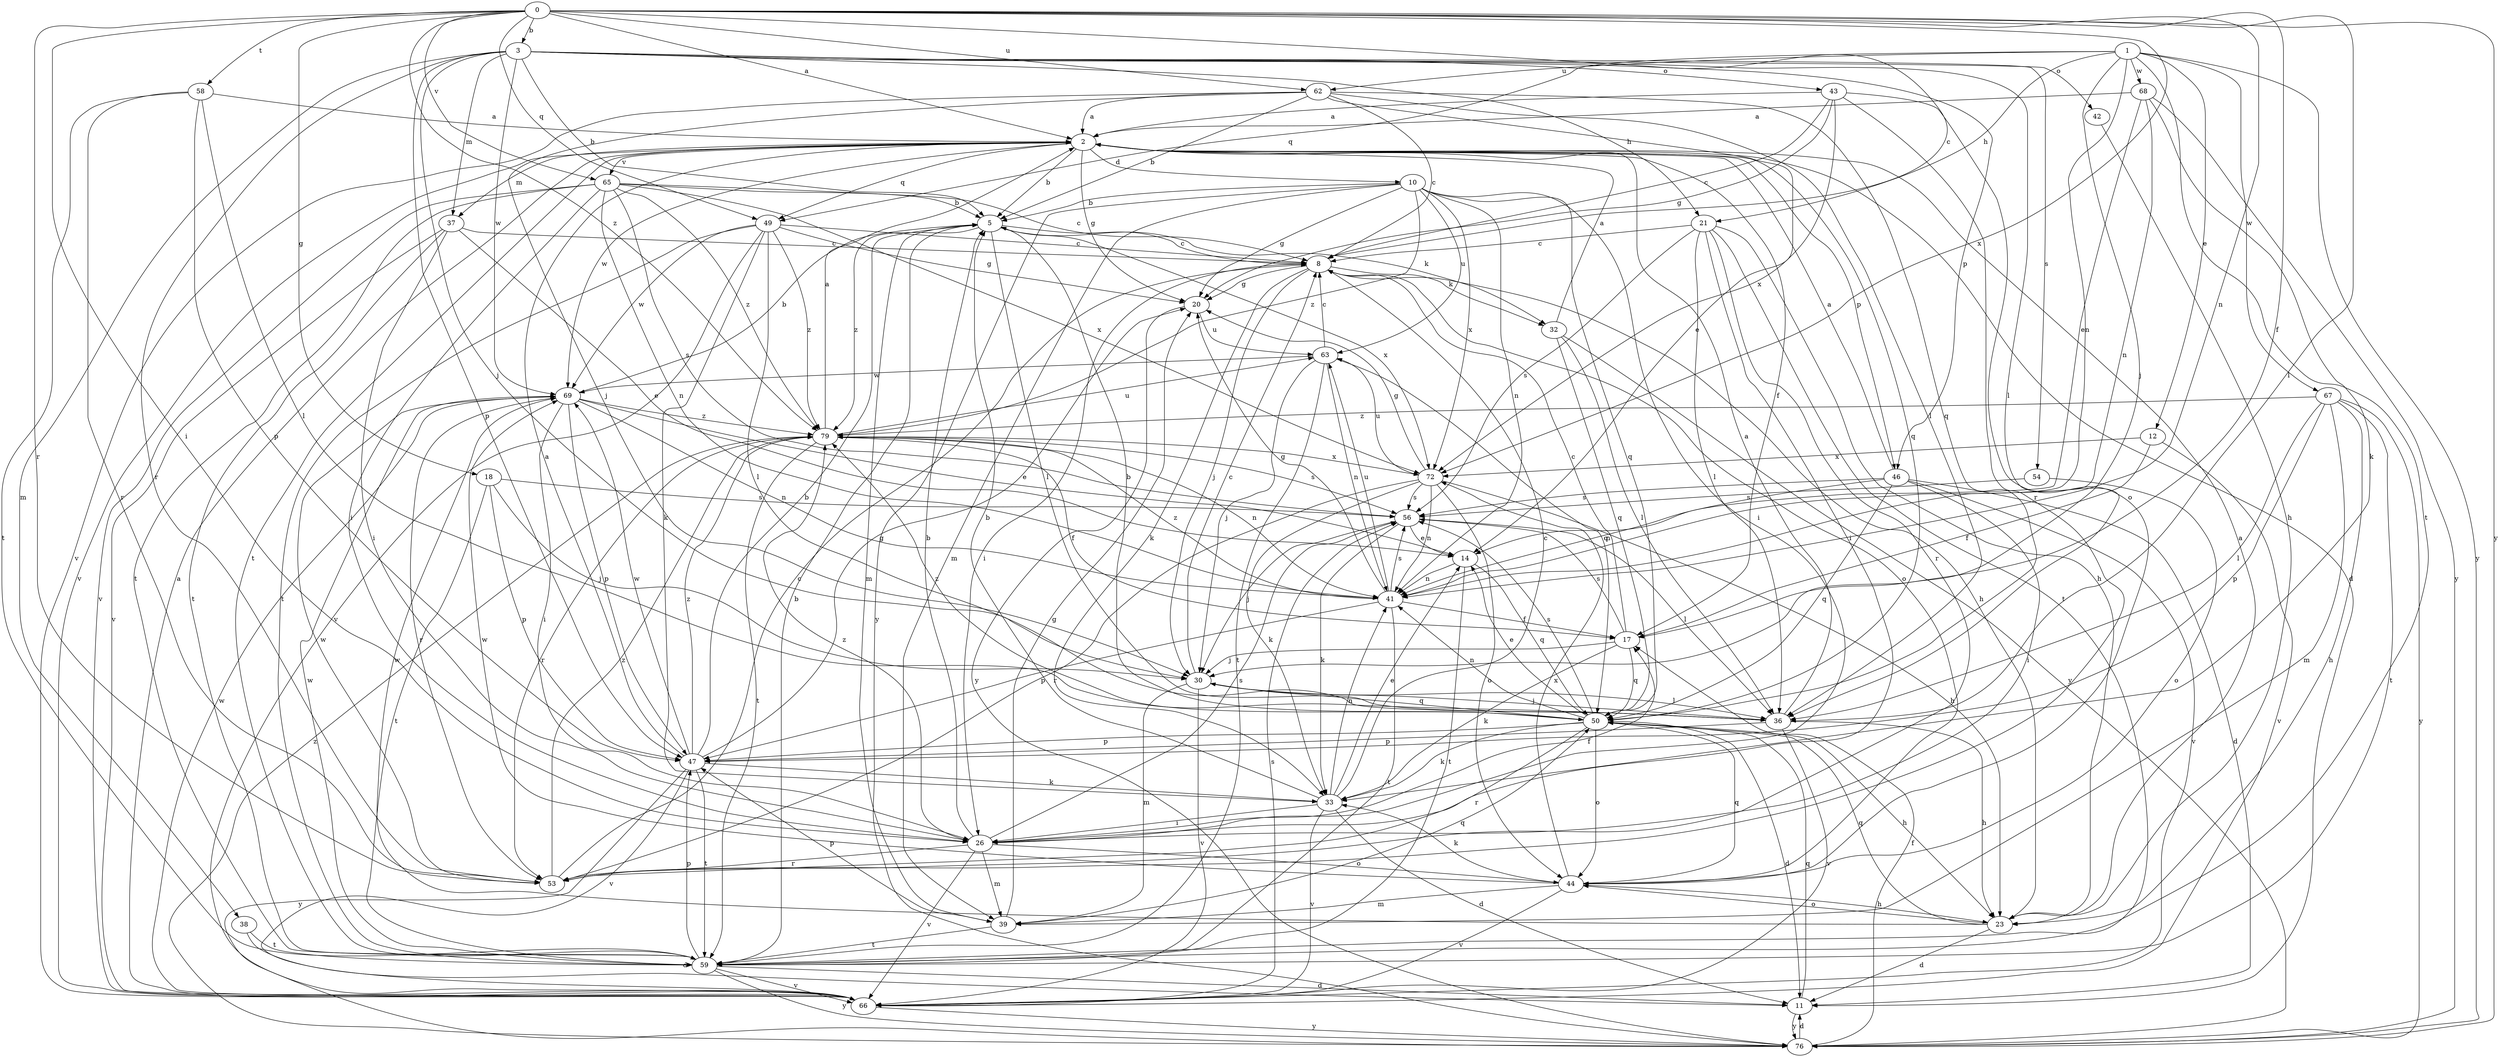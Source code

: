 strict digraph  {
0;
1;
2;
3;
5;
8;
10;
11;
12;
14;
17;
18;
20;
21;
23;
26;
30;
32;
33;
36;
37;
38;
39;
41;
42;
43;
44;
46;
47;
49;
50;
53;
54;
56;
58;
59;
62;
63;
65;
66;
67;
68;
69;
72;
76;
79;
0 -> 2  [label=a];
0 -> 3  [label=b];
0 -> 8  [label=c];
0 -> 17  [label=f];
0 -> 18  [label=g];
0 -> 26  [label=i];
0 -> 36  [label=l];
0 -> 41  [label=n];
0 -> 49  [label=q];
0 -> 53  [label=r];
0 -> 58  [label=t];
0 -> 62  [label=u];
0 -> 65  [label=v];
0 -> 72  [label=x];
0 -> 76  [label=y];
0 -> 79  [label=z];
1 -> 12  [label=e];
1 -> 21  [label=h];
1 -> 30  [label=j];
1 -> 41  [label=n];
1 -> 49  [label=q];
1 -> 59  [label=t];
1 -> 62  [label=u];
1 -> 67  [label=w];
1 -> 68  [label=w];
1 -> 76  [label=y];
2 -> 5  [label=b];
2 -> 10  [label=d];
2 -> 11  [label=d];
2 -> 17  [label=f];
2 -> 20  [label=g];
2 -> 37  [label=m];
2 -> 46  [label=p];
2 -> 49  [label=q];
2 -> 50  [label=q];
2 -> 59  [label=t];
2 -> 65  [label=v];
2 -> 66  [label=v];
2 -> 69  [label=w];
3 -> 5  [label=b];
3 -> 21  [label=h];
3 -> 30  [label=j];
3 -> 36  [label=l];
3 -> 37  [label=m];
3 -> 38  [label=m];
3 -> 42  [label=o];
3 -> 43  [label=o];
3 -> 46  [label=p];
3 -> 47  [label=p];
3 -> 53  [label=r];
3 -> 54  [label=s];
3 -> 69  [label=w];
5 -> 8  [label=c];
5 -> 32  [label=k];
5 -> 36  [label=l];
5 -> 39  [label=m];
5 -> 72  [label=x];
5 -> 79  [label=z];
8 -> 20  [label=g];
8 -> 23  [label=h];
8 -> 26  [label=i];
8 -> 30  [label=j];
8 -> 32  [label=k];
8 -> 33  [label=k];
8 -> 44  [label=o];
10 -> 5  [label=b];
10 -> 20  [label=g];
10 -> 26  [label=i];
10 -> 39  [label=m];
10 -> 41  [label=n];
10 -> 50  [label=q];
10 -> 63  [label=u];
10 -> 72  [label=x];
10 -> 76  [label=y];
10 -> 79  [label=z];
11 -> 50  [label=q];
11 -> 76  [label=y];
12 -> 17  [label=f];
12 -> 66  [label=v];
12 -> 72  [label=x];
14 -> 41  [label=n];
14 -> 50  [label=q];
14 -> 59  [label=t];
17 -> 8  [label=c];
17 -> 30  [label=j];
17 -> 33  [label=k];
17 -> 50  [label=q];
17 -> 56  [label=s];
18 -> 30  [label=j];
18 -> 47  [label=p];
18 -> 56  [label=s];
18 -> 59  [label=t];
20 -> 63  [label=u];
20 -> 76  [label=y];
21 -> 8  [label=c];
21 -> 23  [label=h];
21 -> 26  [label=i];
21 -> 36  [label=l];
21 -> 53  [label=r];
21 -> 56  [label=s];
21 -> 59  [label=t];
23 -> 2  [label=a];
23 -> 11  [label=d];
23 -> 44  [label=o];
23 -> 50  [label=q];
23 -> 69  [label=w];
26 -> 5  [label=b];
26 -> 17  [label=f];
26 -> 39  [label=m];
26 -> 44  [label=o];
26 -> 53  [label=r];
26 -> 56  [label=s];
26 -> 66  [label=v];
26 -> 79  [label=z];
30 -> 8  [label=c];
30 -> 36  [label=l];
30 -> 39  [label=m];
30 -> 50  [label=q];
30 -> 66  [label=v];
32 -> 2  [label=a];
32 -> 36  [label=l];
32 -> 50  [label=q];
32 -> 76  [label=y];
33 -> 5  [label=b];
33 -> 8  [label=c];
33 -> 11  [label=d];
33 -> 14  [label=e];
33 -> 26  [label=i];
33 -> 41  [label=n];
33 -> 66  [label=v];
36 -> 2  [label=a];
36 -> 23  [label=h];
36 -> 30  [label=j];
36 -> 47  [label=p];
36 -> 66  [label=v];
37 -> 8  [label=c];
37 -> 14  [label=e];
37 -> 26  [label=i];
37 -> 59  [label=t];
37 -> 66  [label=v];
38 -> 11  [label=d];
38 -> 59  [label=t];
39 -> 20  [label=g];
39 -> 47  [label=p];
39 -> 50  [label=q];
39 -> 59  [label=t];
41 -> 17  [label=f];
41 -> 20  [label=g];
41 -> 47  [label=p];
41 -> 56  [label=s];
41 -> 59  [label=t];
41 -> 63  [label=u];
41 -> 79  [label=z];
42 -> 23  [label=h];
43 -> 2  [label=a];
43 -> 8  [label=c];
43 -> 20  [label=g];
43 -> 44  [label=o];
43 -> 53  [label=r];
43 -> 72  [label=x];
44 -> 23  [label=h];
44 -> 33  [label=k];
44 -> 39  [label=m];
44 -> 50  [label=q];
44 -> 66  [label=v];
44 -> 69  [label=w];
44 -> 72  [label=x];
46 -> 2  [label=a];
46 -> 11  [label=d];
46 -> 26  [label=i];
46 -> 41  [label=n];
46 -> 50  [label=q];
46 -> 56  [label=s];
46 -> 66  [label=v];
47 -> 2  [label=a];
47 -> 5  [label=b];
47 -> 20  [label=g];
47 -> 33  [label=k];
47 -> 59  [label=t];
47 -> 66  [label=v];
47 -> 69  [label=w];
47 -> 76  [label=y];
47 -> 79  [label=z];
49 -> 8  [label=c];
49 -> 20  [label=g];
49 -> 33  [label=k];
49 -> 36  [label=l];
49 -> 59  [label=t];
49 -> 66  [label=v];
49 -> 69  [label=w];
49 -> 79  [label=z];
50 -> 5  [label=b];
50 -> 11  [label=d];
50 -> 14  [label=e];
50 -> 23  [label=h];
50 -> 33  [label=k];
50 -> 41  [label=n];
50 -> 44  [label=o];
50 -> 47  [label=p];
50 -> 53  [label=r];
50 -> 56  [label=s];
50 -> 79  [label=z];
53 -> 8  [label=c];
53 -> 69  [label=w];
53 -> 79  [label=z];
54 -> 44  [label=o];
54 -> 56  [label=s];
56 -> 14  [label=e];
56 -> 30  [label=j];
56 -> 33  [label=k];
56 -> 36  [label=l];
58 -> 2  [label=a];
58 -> 36  [label=l];
58 -> 47  [label=p];
58 -> 53  [label=r];
58 -> 59  [label=t];
59 -> 5  [label=b];
59 -> 11  [label=d];
59 -> 47  [label=p];
59 -> 66  [label=v];
59 -> 69  [label=w];
59 -> 76  [label=y];
62 -> 2  [label=a];
62 -> 5  [label=b];
62 -> 8  [label=c];
62 -> 14  [label=e];
62 -> 30  [label=j];
62 -> 36  [label=l];
62 -> 50  [label=q];
62 -> 66  [label=v];
63 -> 8  [label=c];
63 -> 30  [label=j];
63 -> 41  [label=n];
63 -> 50  [label=q];
63 -> 59  [label=t];
63 -> 69  [label=w];
65 -> 5  [label=b];
65 -> 8  [label=c];
65 -> 26  [label=i];
65 -> 41  [label=n];
65 -> 56  [label=s];
65 -> 59  [label=t];
65 -> 66  [label=v];
65 -> 72  [label=x];
65 -> 79  [label=z];
66 -> 2  [label=a];
66 -> 56  [label=s];
66 -> 69  [label=w];
66 -> 76  [label=y];
67 -> 23  [label=h];
67 -> 36  [label=l];
67 -> 39  [label=m];
67 -> 47  [label=p];
67 -> 59  [label=t];
67 -> 76  [label=y];
67 -> 79  [label=z];
68 -> 2  [label=a];
68 -> 14  [label=e];
68 -> 33  [label=k];
68 -> 41  [label=n];
68 -> 76  [label=y];
69 -> 5  [label=b];
69 -> 14  [label=e];
69 -> 26  [label=i];
69 -> 41  [label=n];
69 -> 47  [label=p];
69 -> 53  [label=r];
69 -> 79  [label=z];
72 -> 20  [label=g];
72 -> 23  [label=h];
72 -> 33  [label=k];
72 -> 41  [label=n];
72 -> 44  [label=o];
72 -> 53  [label=r];
72 -> 56  [label=s];
72 -> 63  [label=u];
76 -> 11  [label=d];
76 -> 17  [label=f];
76 -> 79  [label=z];
79 -> 2  [label=a];
79 -> 17  [label=f];
79 -> 41  [label=n];
79 -> 53  [label=r];
79 -> 56  [label=s];
79 -> 59  [label=t];
79 -> 63  [label=u];
79 -> 72  [label=x];
}
